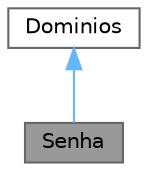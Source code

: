 digraph "Senha"
{
 // INTERACTIVE_SVG=YES
 // LATEX_PDF_SIZE
  bgcolor="transparent";
  edge [fontname=Helvetica,fontsize=10,labelfontname=Helvetica,labelfontsize=10];
  node [fontname=Helvetica,fontsize=10,shape=box,height=0.2,width=0.4];
  Node1 [label="Senha",height=0.2,width=0.4,color="gray40", fillcolor="grey60", style="filled", fontcolor="black",tooltip="Classe que representa uma senha."];
  Node2 -> Node1 [dir="back",color="steelblue1",style="solid"];
  Node2 [label="Dominios",height=0.2,width=0.4,color="gray40", fillcolor="white", style="filled",URL="$class_dominios.html",tooltip="Classe abstrata que representa um domínio genérico."];
}
